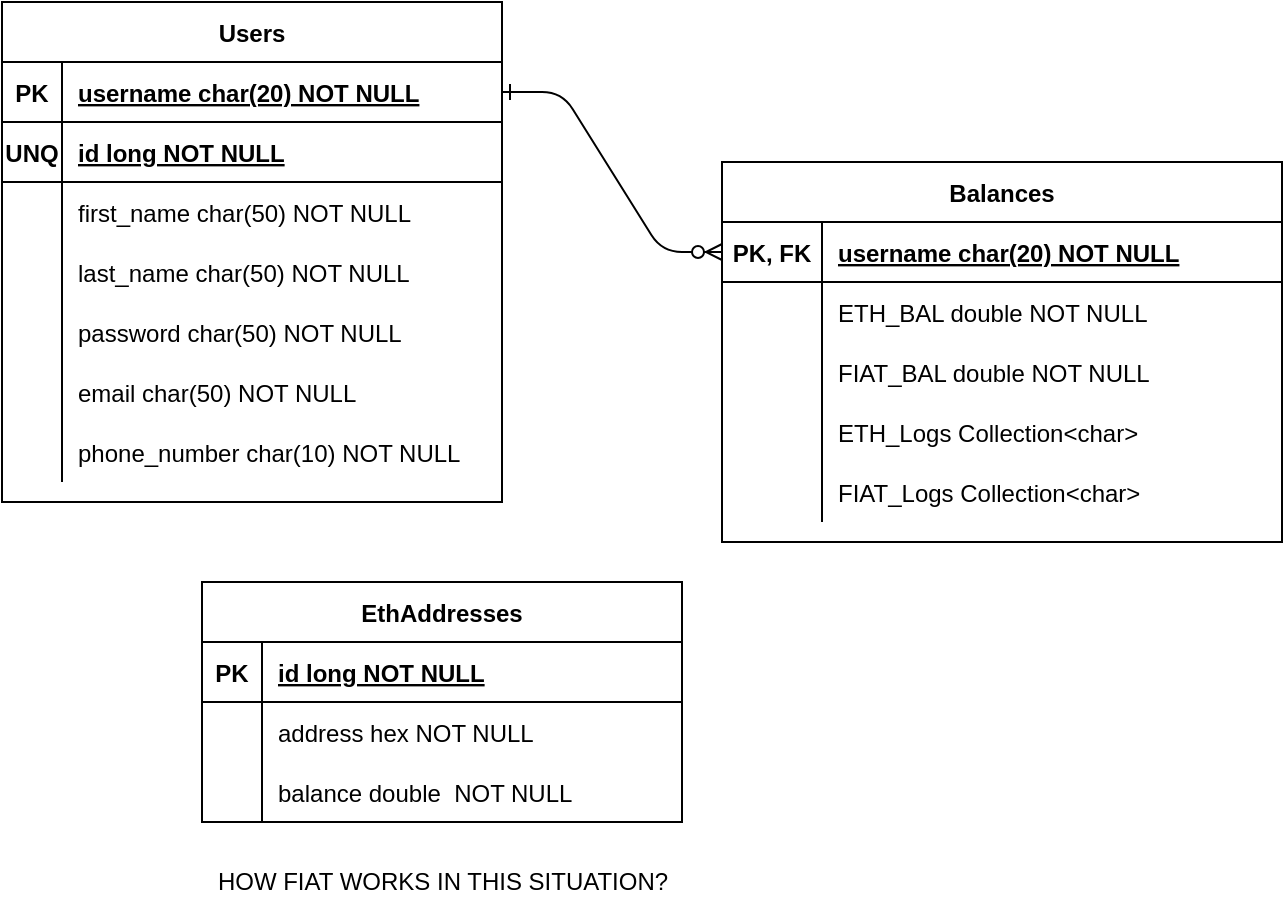 <mxfile version="15.7.4" type="device"><diagram id="R2lEEEUBdFMjLlhIrx00" name="Page-1"><mxGraphModel dx="1102" dy="592" grid="1" gridSize="10" guides="1" tooltips="1" connect="1" arrows="1" fold="1" page="1" pageScale="1" pageWidth="850" pageHeight="1100" math="0" shadow="0" extFonts="Permanent Marker^https://fonts.googleapis.com/css?family=Permanent+Marker"><root><mxCell id="0"/><mxCell id="1" parent="0"/><mxCell id="HsoINIM7YRpJFriSk6Cw-1" value="Users" style="shape=table;startSize=30;container=1;collapsible=1;childLayout=tableLayout;fixedRows=1;rowLines=0;fontStyle=1;align=center;resizeLast=1;" parent="1" vertex="1"><mxGeometry x="70" y="40" width="250" height="250" as="geometry"/></mxCell><mxCell id="HsoINIM7YRpJFriSk6Cw-2" value="" style="shape=partialRectangle;collapsible=0;dropTarget=0;pointerEvents=0;fillColor=none;points=[[0,0.5],[1,0.5]];portConstraint=eastwest;top=0;left=0;right=0;bottom=1;" parent="HsoINIM7YRpJFriSk6Cw-1" vertex="1"><mxGeometry y="30" width="250" height="30" as="geometry"/></mxCell><mxCell id="HsoINIM7YRpJFriSk6Cw-3" value="PK" style="shape=partialRectangle;overflow=hidden;connectable=0;fillColor=none;top=0;left=0;bottom=0;right=0;fontStyle=1;" parent="HsoINIM7YRpJFriSk6Cw-2" vertex="1"><mxGeometry width="30" height="30" as="geometry"><mxRectangle width="30" height="30" as="alternateBounds"/></mxGeometry></mxCell><mxCell id="HsoINIM7YRpJFriSk6Cw-4" value="username char(20) NOT NULL " style="shape=partialRectangle;overflow=hidden;connectable=0;fillColor=none;top=0;left=0;bottom=0;right=0;align=left;spacingLeft=6;fontStyle=5;" parent="HsoINIM7YRpJFriSk6Cw-2" vertex="1"><mxGeometry x="30" width="220" height="30" as="geometry"><mxRectangle width="220" height="30" as="alternateBounds"/></mxGeometry></mxCell><mxCell id="abfmUfZ5Aenv10z8x9bS-35" style="shape=partialRectangle;collapsible=0;dropTarget=0;pointerEvents=0;fillColor=none;points=[[0,0.5],[1,0.5]];portConstraint=eastwest;top=0;left=0;right=0;bottom=1;" parent="HsoINIM7YRpJFriSk6Cw-1" vertex="1"><mxGeometry y="60" width="250" height="30" as="geometry"/></mxCell><mxCell id="abfmUfZ5Aenv10z8x9bS-36" value="UNQ" style="shape=partialRectangle;overflow=hidden;connectable=0;fillColor=none;top=0;left=0;bottom=0;right=0;fontStyle=1;" parent="abfmUfZ5Aenv10z8x9bS-35" vertex="1"><mxGeometry width="30" height="30" as="geometry"><mxRectangle width="30" height="30" as="alternateBounds"/></mxGeometry></mxCell><mxCell id="abfmUfZ5Aenv10z8x9bS-37" value="id long NOT NULL" style="shape=partialRectangle;overflow=hidden;connectable=0;fillColor=none;top=0;left=0;bottom=0;right=0;align=left;spacingLeft=6;fontStyle=5;" parent="abfmUfZ5Aenv10z8x9bS-35" vertex="1"><mxGeometry x="30" width="220" height="30" as="geometry"><mxRectangle width="220" height="30" as="alternateBounds"/></mxGeometry></mxCell><mxCell id="HsoINIM7YRpJFriSk6Cw-5" value="" style="shape=partialRectangle;collapsible=0;dropTarget=0;pointerEvents=0;fillColor=none;points=[[0,0.5],[1,0.5]];portConstraint=eastwest;top=0;left=0;right=0;bottom=0;" parent="HsoINIM7YRpJFriSk6Cw-1" vertex="1"><mxGeometry y="90" width="250" height="30" as="geometry"/></mxCell><mxCell id="HsoINIM7YRpJFriSk6Cw-6" value="" style="shape=partialRectangle;overflow=hidden;connectable=0;fillColor=none;top=0;left=0;bottom=0;right=0;" parent="HsoINIM7YRpJFriSk6Cw-5" vertex="1"><mxGeometry width="30" height="30" as="geometry"><mxRectangle width="30" height="30" as="alternateBounds"/></mxGeometry></mxCell><mxCell id="HsoINIM7YRpJFriSk6Cw-7" value="first_name char(50) NOT NULL" style="shape=partialRectangle;overflow=hidden;connectable=0;fillColor=none;top=0;left=0;bottom=0;right=0;align=left;spacingLeft=6;" parent="HsoINIM7YRpJFriSk6Cw-5" vertex="1"><mxGeometry x="30" width="220" height="30" as="geometry"><mxRectangle width="220" height="30" as="alternateBounds"/></mxGeometry></mxCell><mxCell id="HsoINIM7YRpJFriSk6Cw-55" style="shape=partialRectangle;collapsible=0;dropTarget=0;pointerEvents=0;fillColor=none;points=[[0,0.5],[1,0.5]];portConstraint=eastwest;top=0;left=0;right=0;bottom=0;" parent="HsoINIM7YRpJFriSk6Cw-1" vertex="1"><mxGeometry y="120" width="250" height="30" as="geometry"/></mxCell><mxCell id="HsoINIM7YRpJFriSk6Cw-56" style="shape=partialRectangle;overflow=hidden;connectable=0;fillColor=none;top=0;left=0;bottom=0;right=0;" parent="HsoINIM7YRpJFriSk6Cw-55" vertex="1"><mxGeometry width="30" height="30" as="geometry"><mxRectangle width="30" height="30" as="alternateBounds"/></mxGeometry></mxCell><mxCell id="HsoINIM7YRpJFriSk6Cw-57" value="last_name char(50) NOT NULL" style="shape=partialRectangle;overflow=hidden;connectable=0;fillColor=none;top=0;left=0;bottom=0;right=0;align=left;spacingLeft=6;" parent="HsoINIM7YRpJFriSk6Cw-55" vertex="1"><mxGeometry x="30" width="220" height="30" as="geometry"><mxRectangle width="220" height="30" as="alternateBounds"/></mxGeometry></mxCell><mxCell id="GMurwPCQv88Q7zhHWIDN-1" style="shape=partialRectangle;collapsible=0;dropTarget=0;pointerEvents=0;fillColor=none;points=[[0,0.5],[1,0.5]];portConstraint=eastwest;top=0;left=0;right=0;bottom=0;" parent="HsoINIM7YRpJFriSk6Cw-1" vertex="1"><mxGeometry y="150" width="250" height="30" as="geometry"/></mxCell><mxCell id="GMurwPCQv88Q7zhHWIDN-2" style="shape=partialRectangle;overflow=hidden;connectable=0;fillColor=none;top=0;left=0;bottom=0;right=0;" parent="GMurwPCQv88Q7zhHWIDN-1" vertex="1"><mxGeometry width="30" height="30" as="geometry"><mxRectangle width="30" height="30" as="alternateBounds"/></mxGeometry></mxCell><mxCell id="GMurwPCQv88Q7zhHWIDN-3" value="password char(50) NOT NULL" style="shape=partialRectangle;overflow=hidden;connectable=0;fillColor=none;top=0;left=0;bottom=0;right=0;align=left;spacingLeft=6;" parent="GMurwPCQv88Q7zhHWIDN-1" vertex="1"><mxGeometry x="30" width="220" height="30" as="geometry"><mxRectangle width="220" height="30" as="alternateBounds"/></mxGeometry></mxCell><mxCell id="HsoINIM7YRpJFriSk6Cw-61" style="shape=partialRectangle;collapsible=0;dropTarget=0;pointerEvents=0;fillColor=none;points=[[0,0.5],[1,0.5]];portConstraint=eastwest;top=0;left=0;right=0;bottom=0;" parent="HsoINIM7YRpJFriSk6Cw-1" vertex="1"><mxGeometry y="180" width="250" height="30" as="geometry"/></mxCell><mxCell id="HsoINIM7YRpJFriSk6Cw-62" style="shape=partialRectangle;overflow=hidden;connectable=0;fillColor=none;top=0;left=0;bottom=0;right=0;" parent="HsoINIM7YRpJFriSk6Cw-61" vertex="1"><mxGeometry width="30" height="30" as="geometry"><mxRectangle width="30" height="30" as="alternateBounds"/></mxGeometry></mxCell><mxCell id="HsoINIM7YRpJFriSk6Cw-63" value="email char(50) NOT NULL" style="shape=partialRectangle;overflow=hidden;connectable=0;fillColor=none;top=0;left=0;bottom=0;right=0;align=left;spacingLeft=6;" parent="HsoINIM7YRpJFriSk6Cw-61" vertex="1"><mxGeometry x="30" width="220" height="30" as="geometry"><mxRectangle width="220" height="30" as="alternateBounds"/></mxGeometry></mxCell><mxCell id="HsoINIM7YRpJFriSk6Cw-58" style="shape=partialRectangle;collapsible=0;dropTarget=0;pointerEvents=0;fillColor=none;points=[[0,0.5],[1,0.5]];portConstraint=eastwest;top=0;left=0;right=0;bottom=0;" parent="HsoINIM7YRpJFriSk6Cw-1" vertex="1"><mxGeometry y="210" width="250" height="30" as="geometry"/></mxCell><mxCell id="HsoINIM7YRpJFriSk6Cw-59" style="shape=partialRectangle;overflow=hidden;connectable=0;fillColor=none;top=0;left=0;bottom=0;right=0;" parent="HsoINIM7YRpJFriSk6Cw-58" vertex="1"><mxGeometry width="30" height="30" as="geometry"><mxRectangle width="30" height="30" as="alternateBounds"/></mxGeometry></mxCell><mxCell id="HsoINIM7YRpJFriSk6Cw-60" value="phone_number char(10) NOT NULL" style="shape=partialRectangle;overflow=hidden;connectable=0;fillColor=none;top=0;left=0;bottom=0;right=0;align=left;spacingLeft=6;" parent="HsoINIM7YRpJFriSk6Cw-58" vertex="1"><mxGeometry x="30" width="220" height="30" as="geometry"><mxRectangle width="220" height="30" as="alternateBounds"/></mxGeometry></mxCell><mxCell id="HsoINIM7YRpJFriSk6Cw-25" value="Balances" style="shape=table;startSize=30;container=1;collapsible=1;childLayout=tableLayout;fixedRows=1;rowLines=0;fontStyle=1;align=center;resizeLast=1;" parent="1" vertex="1"><mxGeometry x="430" y="120" width="280" height="190" as="geometry"/></mxCell><mxCell id="HsoINIM7YRpJFriSk6Cw-26" value="" style="shape=partialRectangle;collapsible=0;dropTarget=0;pointerEvents=0;fillColor=none;top=0;left=0;bottom=1;right=0;points=[[0,0.5],[1,0.5]];portConstraint=eastwest;" parent="HsoINIM7YRpJFriSk6Cw-25" vertex="1"><mxGeometry y="30" width="280" height="30" as="geometry"/></mxCell><mxCell id="HsoINIM7YRpJFriSk6Cw-27" value="PK, FK" style="shape=partialRectangle;connectable=0;fillColor=none;top=0;left=0;bottom=0;right=0;fontStyle=1;overflow=hidden;" parent="HsoINIM7YRpJFriSk6Cw-26" vertex="1"><mxGeometry width="50" height="30" as="geometry"><mxRectangle width="50" height="30" as="alternateBounds"/></mxGeometry></mxCell><mxCell id="HsoINIM7YRpJFriSk6Cw-28" value="username char(20) NOT NULL" style="shape=partialRectangle;connectable=0;fillColor=none;top=0;left=0;bottom=0;right=0;align=left;spacingLeft=6;fontStyle=5;overflow=hidden;" parent="HsoINIM7YRpJFriSk6Cw-26" vertex="1"><mxGeometry x="50" width="230" height="30" as="geometry"><mxRectangle width="230" height="30" as="alternateBounds"/></mxGeometry></mxCell><mxCell id="HsoINIM7YRpJFriSk6Cw-32" value="" style="shape=partialRectangle;collapsible=0;dropTarget=0;pointerEvents=0;fillColor=none;top=0;left=0;bottom=0;right=0;points=[[0,0.5],[1,0.5]];portConstraint=eastwest;" parent="HsoINIM7YRpJFriSk6Cw-25" vertex="1"><mxGeometry y="60" width="280" height="30" as="geometry"/></mxCell><mxCell id="HsoINIM7YRpJFriSk6Cw-33" value="" style="shape=partialRectangle;connectable=0;fillColor=none;top=0;left=0;bottom=0;right=0;editable=1;overflow=hidden;" parent="HsoINIM7YRpJFriSk6Cw-32" vertex="1"><mxGeometry width="50" height="30" as="geometry"><mxRectangle width="50" height="30" as="alternateBounds"/></mxGeometry></mxCell><mxCell id="HsoINIM7YRpJFriSk6Cw-34" value="ETH_BAL double NOT NULL" style="shape=partialRectangle;connectable=0;fillColor=none;top=0;left=0;bottom=0;right=0;align=left;spacingLeft=6;overflow=hidden;" parent="HsoINIM7YRpJFriSk6Cw-32" vertex="1"><mxGeometry x="50" width="230" height="30" as="geometry"><mxRectangle width="230" height="30" as="alternateBounds"/></mxGeometry></mxCell><mxCell id="HsoINIM7YRpJFriSk6Cw-35" value="" style="shape=partialRectangle;collapsible=0;dropTarget=0;pointerEvents=0;fillColor=none;top=0;left=0;bottom=0;right=0;points=[[0,0.5],[1,0.5]];portConstraint=eastwest;" parent="HsoINIM7YRpJFriSk6Cw-25" vertex="1"><mxGeometry y="90" width="280" height="30" as="geometry"/></mxCell><mxCell id="HsoINIM7YRpJFriSk6Cw-36" value="" style="shape=partialRectangle;connectable=0;fillColor=none;top=0;left=0;bottom=0;right=0;editable=1;overflow=hidden;" parent="HsoINIM7YRpJFriSk6Cw-35" vertex="1"><mxGeometry width="50" height="30" as="geometry"><mxRectangle width="50" height="30" as="alternateBounds"/></mxGeometry></mxCell><mxCell id="HsoINIM7YRpJFriSk6Cw-37" value="FIAT_BAL double NOT NULL" style="shape=partialRectangle;connectable=0;fillColor=none;top=0;left=0;bottom=0;right=0;align=left;spacingLeft=6;overflow=hidden;" parent="HsoINIM7YRpJFriSk6Cw-35" vertex="1"><mxGeometry x="50" width="230" height="30" as="geometry"><mxRectangle width="230" height="30" as="alternateBounds"/></mxGeometry></mxCell><mxCell id="abfmUfZ5Aenv10z8x9bS-1" style="shape=partialRectangle;collapsible=0;dropTarget=0;pointerEvents=0;fillColor=none;top=0;left=0;bottom=0;right=0;points=[[0,0.5],[1,0.5]];portConstraint=eastwest;" parent="HsoINIM7YRpJFriSk6Cw-25" vertex="1"><mxGeometry y="120" width="280" height="30" as="geometry"/></mxCell><mxCell id="abfmUfZ5Aenv10z8x9bS-2" style="shape=partialRectangle;connectable=0;fillColor=none;top=0;left=0;bottom=0;right=0;editable=1;overflow=hidden;" parent="abfmUfZ5Aenv10z8x9bS-1" vertex="1"><mxGeometry width="50" height="30" as="geometry"><mxRectangle width="50" height="30" as="alternateBounds"/></mxGeometry></mxCell><mxCell id="abfmUfZ5Aenv10z8x9bS-3" value="ETH_Logs Collection&lt;char&gt;" style="shape=partialRectangle;connectable=0;fillColor=none;top=0;left=0;bottom=0;right=0;align=left;spacingLeft=6;overflow=hidden;" parent="abfmUfZ5Aenv10z8x9bS-1" vertex="1"><mxGeometry x="50" width="230" height="30" as="geometry"><mxRectangle width="230" height="30" as="alternateBounds"/></mxGeometry></mxCell><mxCell id="2ghM7k0EzSP5JQBelXt9-4" style="shape=partialRectangle;collapsible=0;dropTarget=0;pointerEvents=0;fillColor=none;top=0;left=0;bottom=0;right=0;points=[[0,0.5],[1,0.5]];portConstraint=eastwest;" parent="HsoINIM7YRpJFriSk6Cw-25" vertex="1"><mxGeometry y="150" width="280" height="30" as="geometry"/></mxCell><mxCell id="2ghM7k0EzSP5JQBelXt9-5" style="shape=partialRectangle;connectable=0;fillColor=none;top=0;left=0;bottom=0;right=0;editable=1;overflow=hidden;" parent="2ghM7k0EzSP5JQBelXt9-4" vertex="1"><mxGeometry width="50" height="30" as="geometry"><mxRectangle width="50" height="30" as="alternateBounds"/></mxGeometry></mxCell><mxCell id="2ghM7k0EzSP5JQBelXt9-6" value="FIAT_Logs Collection&lt;char&gt;" style="shape=partialRectangle;connectable=0;fillColor=none;top=0;left=0;bottom=0;right=0;align=left;spacingLeft=6;overflow=hidden;" parent="2ghM7k0EzSP5JQBelXt9-4" vertex="1"><mxGeometry x="50" width="230" height="30" as="geometry"><mxRectangle width="230" height="30" as="alternateBounds"/></mxGeometry></mxCell><mxCell id="HsoINIM7YRpJFriSk6Cw-65" value="" style="edgeStyle=entityRelationEdgeStyle;endArrow=ERzeroToMany;startArrow=ERone;endFill=1;startFill=0;exitX=1;exitY=0.5;exitDx=0;exitDy=0;entryX=0;entryY=0.5;entryDx=0;entryDy=0;" parent="1" source="HsoINIM7YRpJFriSk6Cw-2" target="HsoINIM7YRpJFriSk6Cw-26" edge="1"><mxGeometry width="100" height="100" relative="1" as="geometry"><mxPoint x="280" y="340" as="sourcePoint"/><mxPoint x="360" y="370" as="targetPoint"/></mxGeometry></mxCell><mxCell id="HsoINIM7YRpJFriSk6Cw-67" value="EthAddresses" style="shape=table;startSize=30;container=1;collapsible=1;childLayout=tableLayout;fixedRows=1;rowLines=0;fontStyle=1;align=center;resizeLast=1;" parent="1" vertex="1"><mxGeometry x="170" y="330" width="240" height="120" as="geometry"/></mxCell><mxCell id="HsoINIM7YRpJFriSk6Cw-68" value="" style="shape=partialRectangle;collapsible=0;dropTarget=0;pointerEvents=0;fillColor=none;top=0;left=0;bottom=1;right=0;points=[[0,0.5],[1,0.5]];portConstraint=eastwest;" parent="HsoINIM7YRpJFriSk6Cw-67" vertex="1"><mxGeometry y="30" width="240" height="30" as="geometry"/></mxCell><mxCell id="HsoINIM7YRpJFriSk6Cw-69" value="PK" style="shape=partialRectangle;connectable=0;fillColor=none;top=0;left=0;bottom=0;right=0;fontStyle=1;overflow=hidden;" parent="HsoINIM7YRpJFriSk6Cw-68" vertex="1"><mxGeometry width="30" height="30" as="geometry"><mxRectangle width="30" height="30" as="alternateBounds"/></mxGeometry></mxCell><mxCell id="HsoINIM7YRpJFriSk6Cw-70" value="id long NOT NULL" style="shape=partialRectangle;connectable=0;fillColor=none;top=0;left=0;bottom=0;right=0;align=left;spacingLeft=6;fontStyle=5;overflow=hidden;" parent="HsoINIM7YRpJFriSk6Cw-68" vertex="1"><mxGeometry x="30" width="210" height="30" as="geometry"><mxRectangle width="210" height="30" as="alternateBounds"/></mxGeometry></mxCell><mxCell id="HsoINIM7YRpJFriSk6Cw-71" value="" style="shape=partialRectangle;collapsible=0;dropTarget=0;pointerEvents=0;fillColor=none;top=0;left=0;bottom=0;right=0;points=[[0,0.5],[1,0.5]];portConstraint=eastwest;" parent="HsoINIM7YRpJFriSk6Cw-67" vertex="1"><mxGeometry y="60" width="240" height="30" as="geometry"/></mxCell><mxCell id="HsoINIM7YRpJFriSk6Cw-72" value="" style="shape=partialRectangle;connectable=0;fillColor=none;top=0;left=0;bottom=0;right=0;editable=1;overflow=hidden;" parent="HsoINIM7YRpJFriSk6Cw-71" vertex="1"><mxGeometry width="30" height="30" as="geometry"><mxRectangle width="30" height="30" as="alternateBounds"/></mxGeometry></mxCell><mxCell id="HsoINIM7YRpJFriSk6Cw-73" value="address hex NOT NULL" style="shape=partialRectangle;connectable=0;fillColor=none;top=0;left=0;bottom=0;right=0;align=left;spacingLeft=6;overflow=hidden;" parent="HsoINIM7YRpJFriSk6Cw-71" vertex="1"><mxGeometry x="30" width="210" height="30" as="geometry"><mxRectangle width="210" height="30" as="alternateBounds"/></mxGeometry></mxCell><mxCell id="HsoINIM7YRpJFriSk6Cw-74" value="" style="shape=partialRectangle;collapsible=0;dropTarget=0;pointerEvents=0;fillColor=none;top=0;left=0;bottom=0;right=0;points=[[0,0.5],[1,0.5]];portConstraint=eastwest;" parent="HsoINIM7YRpJFriSk6Cw-67" vertex="1"><mxGeometry y="90" width="240" height="30" as="geometry"/></mxCell><mxCell id="HsoINIM7YRpJFriSk6Cw-75" value="" style="shape=partialRectangle;connectable=0;fillColor=none;top=0;left=0;bottom=0;right=0;editable=1;overflow=hidden;" parent="HsoINIM7YRpJFriSk6Cw-74" vertex="1"><mxGeometry width="30" height="30" as="geometry"><mxRectangle width="30" height="30" as="alternateBounds"/></mxGeometry></mxCell><mxCell id="HsoINIM7YRpJFriSk6Cw-76" value="balance double  NOT NULL" style="shape=partialRectangle;connectable=0;fillColor=none;top=0;left=0;bottom=0;right=0;align=left;spacingLeft=6;overflow=hidden;" parent="HsoINIM7YRpJFriSk6Cw-74" vertex="1"><mxGeometry x="30" width="210" height="30" as="geometry"><mxRectangle width="210" height="30" as="alternateBounds"/></mxGeometry></mxCell><mxCell id="HsoINIM7YRpJFriSk6Cw-80" value="HOW FIAT WORKS IN THIS SITUATION?" style="text;html=1;align=center;verticalAlign=middle;resizable=0;points=[];autosize=1;strokeColor=none;fillColor=none;" parent="1" vertex="1"><mxGeometry x="170" y="470" width="240" height="20" as="geometry"/></mxCell></root></mxGraphModel></diagram></mxfile>